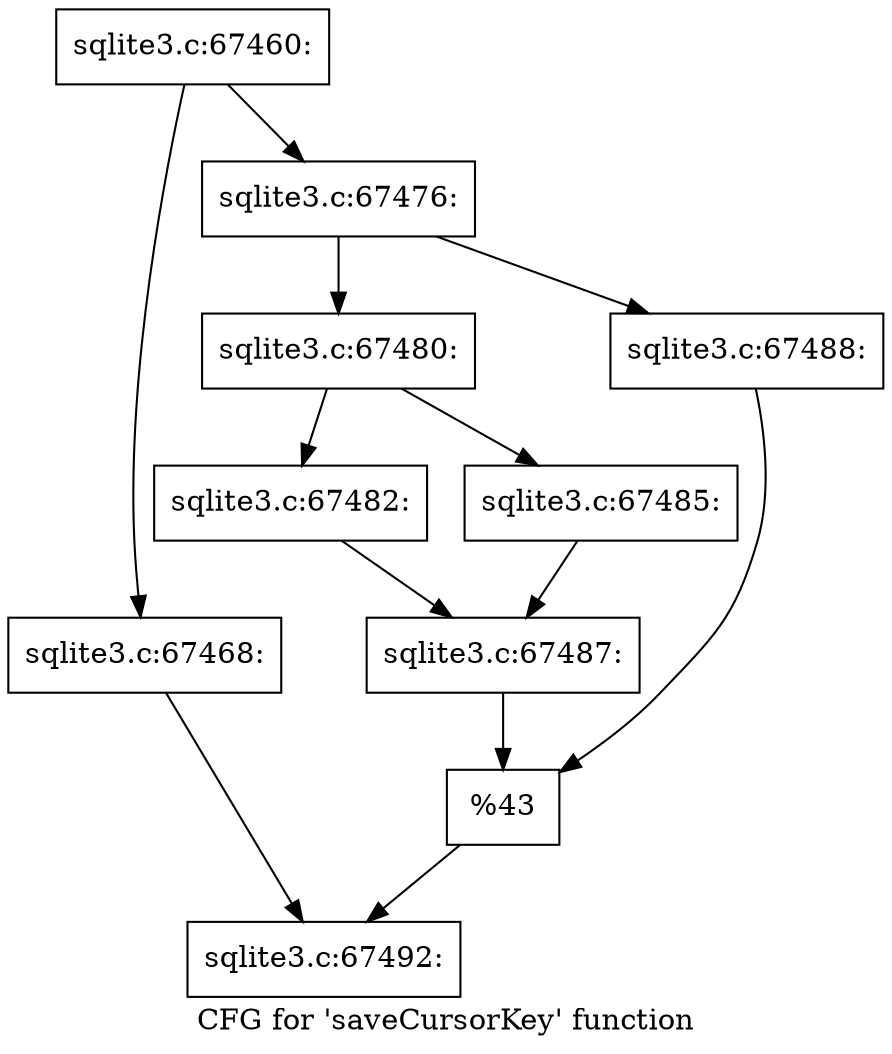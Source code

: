 digraph "CFG for 'saveCursorKey' function" {
	label="CFG for 'saveCursorKey' function";

	Node0x55c0f78b7a50 [shape=record,label="{sqlite3.c:67460:}"];
	Node0x55c0f78b7a50 -> Node0x55c0f78b7fe0;
	Node0x55c0f78b7a50 -> Node0x55c0f78bbbc0;
	Node0x55c0f78b7fe0 [shape=record,label="{sqlite3.c:67468:}"];
	Node0x55c0f78b7fe0 -> Node0x55c0f78bbb70;
	Node0x55c0f78bbbc0 [shape=record,label="{sqlite3.c:67476:}"];
	Node0x55c0f78bbbc0 -> Node0x55c0f5a18960;
	Node0x55c0f78bbbc0 -> Node0x55c0f78bd680;
	Node0x55c0f5a18960 [shape=record,label="{sqlite3.c:67480:}"];
	Node0x55c0f5a18960 -> Node0x55c0f5a20ab0;
	Node0x55c0f5a18960 -> Node0x55c0f78be120;
	Node0x55c0f5a20ab0 [shape=record,label="{sqlite3.c:67482:}"];
	Node0x55c0f5a20ab0 -> Node0x55c0f78be0d0;
	Node0x55c0f78be120 [shape=record,label="{sqlite3.c:67485:}"];
	Node0x55c0f78be120 -> Node0x55c0f78be0d0;
	Node0x55c0f78be0d0 [shape=record,label="{sqlite3.c:67487:}"];
	Node0x55c0f78be0d0 -> Node0x55c0f78bc5a0;
	Node0x55c0f78bd680 [shape=record,label="{sqlite3.c:67488:}"];
	Node0x55c0f78bd680 -> Node0x55c0f78bc5a0;
	Node0x55c0f78bc5a0 [shape=record,label="{%43}"];
	Node0x55c0f78bc5a0 -> Node0x55c0f78bbb70;
	Node0x55c0f78bbb70 [shape=record,label="{sqlite3.c:67492:}"];
}
